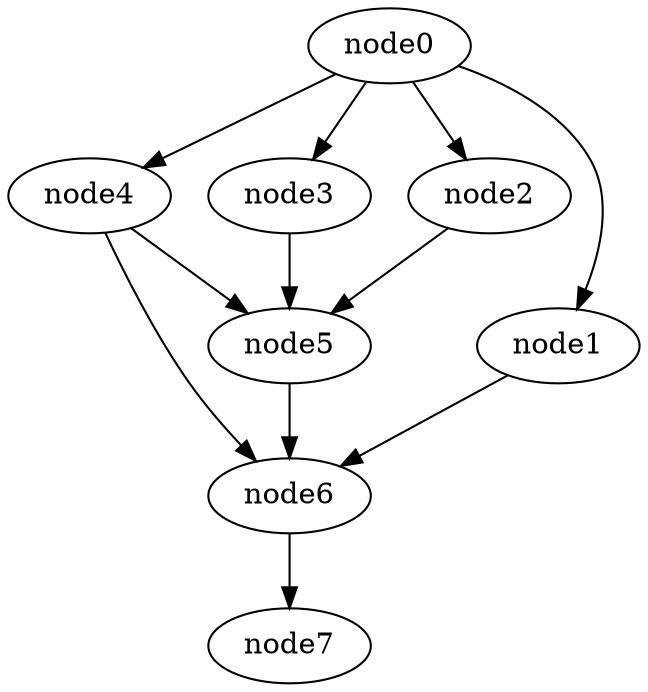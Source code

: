 digraph g{
	node7
	node6 -> node7
	node5 -> node6
	node4 -> node6
	node4 -> node5
	node3 -> node5
	node2 -> node5
	node1 -> node6
	node0 -> node4
	node0 -> node3
	node0 -> node2
	node0 -> node1
}
